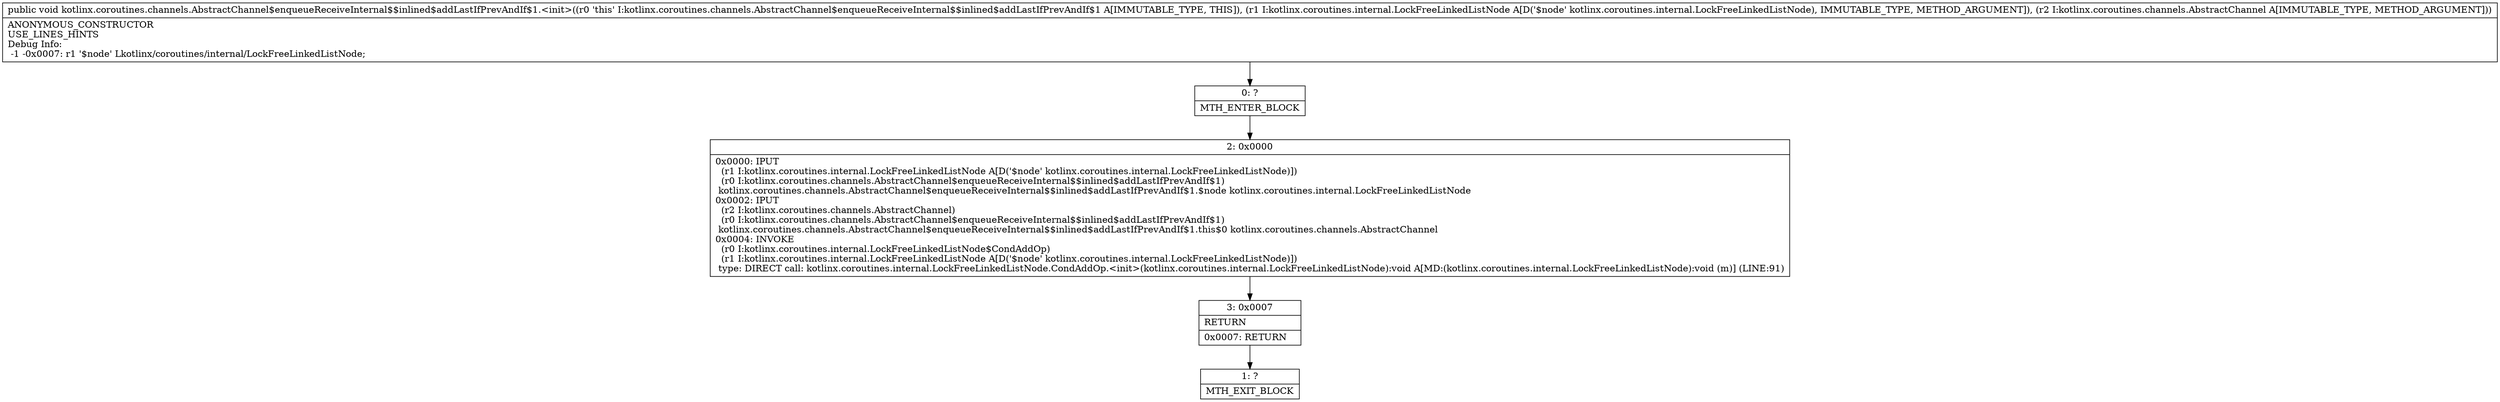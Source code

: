 digraph "CFG forkotlinx.coroutines.channels.AbstractChannel$enqueueReceiveInternal$$inlined$addLastIfPrevAndIf$1.\<init\>(Lkotlinx\/coroutines\/internal\/LockFreeLinkedListNode;Lkotlinx\/coroutines\/channels\/AbstractChannel;)V" {
Node_0 [shape=record,label="{0\:\ ?|MTH_ENTER_BLOCK\l}"];
Node_2 [shape=record,label="{2\:\ 0x0000|0x0000: IPUT  \l  (r1 I:kotlinx.coroutines.internal.LockFreeLinkedListNode A[D('$node' kotlinx.coroutines.internal.LockFreeLinkedListNode)])\l  (r0 I:kotlinx.coroutines.channels.AbstractChannel$enqueueReceiveInternal$$inlined$addLastIfPrevAndIf$1)\l kotlinx.coroutines.channels.AbstractChannel$enqueueReceiveInternal$$inlined$addLastIfPrevAndIf$1.$node kotlinx.coroutines.internal.LockFreeLinkedListNode \l0x0002: IPUT  \l  (r2 I:kotlinx.coroutines.channels.AbstractChannel)\l  (r0 I:kotlinx.coroutines.channels.AbstractChannel$enqueueReceiveInternal$$inlined$addLastIfPrevAndIf$1)\l kotlinx.coroutines.channels.AbstractChannel$enqueueReceiveInternal$$inlined$addLastIfPrevAndIf$1.this$0 kotlinx.coroutines.channels.AbstractChannel \l0x0004: INVOKE  \l  (r0 I:kotlinx.coroutines.internal.LockFreeLinkedListNode$CondAddOp)\l  (r1 I:kotlinx.coroutines.internal.LockFreeLinkedListNode A[D('$node' kotlinx.coroutines.internal.LockFreeLinkedListNode)])\l type: DIRECT call: kotlinx.coroutines.internal.LockFreeLinkedListNode.CondAddOp.\<init\>(kotlinx.coroutines.internal.LockFreeLinkedListNode):void A[MD:(kotlinx.coroutines.internal.LockFreeLinkedListNode):void (m)] (LINE:91)\l}"];
Node_3 [shape=record,label="{3\:\ 0x0007|RETURN\l|0x0007: RETURN   \l}"];
Node_1 [shape=record,label="{1\:\ ?|MTH_EXIT_BLOCK\l}"];
MethodNode[shape=record,label="{public void kotlinx.coroutines.channels.AbstractChannel$enqueueReceiveInternal$$inlined$addLastIfPrevAndIf$1.\<init\>((r0 'this' I:kotlinx.coroutines.channels.AbstractChannel$enqueueReceiveInternal$$inlined$addLastIfPrevAndIf$1 A[IMMUTABLE_TYPE, THIS]), (r1 I:kotlinx.coroutines.internal.LockFreeLinkedListNode A[D('$node' kotlinx.coroutines.internal.LockFreeLinkedListNode), IMMUTABLE_TYPE, METHOD_ARGUMENT]), (r2 I:kotlinx.coroutines.channels.AbstractChannel A[IMMUTABLE_TYPE, METHOD_ARGUMENT]))  | ANONYMOUS_CONSTRUCTOR\lUSE_LINES_HINTS\lDebug Info:\l  \-1 \-0x0007: r1 '$node' Lkotlinx\/coroutines\/internal\/LockFreeLinkedListNode;\l}"];
MethodNode -> Node_0;Node_0 -> Node_2;
Node_2 -> Node_3;
Node_3 -> Node_1;
}

